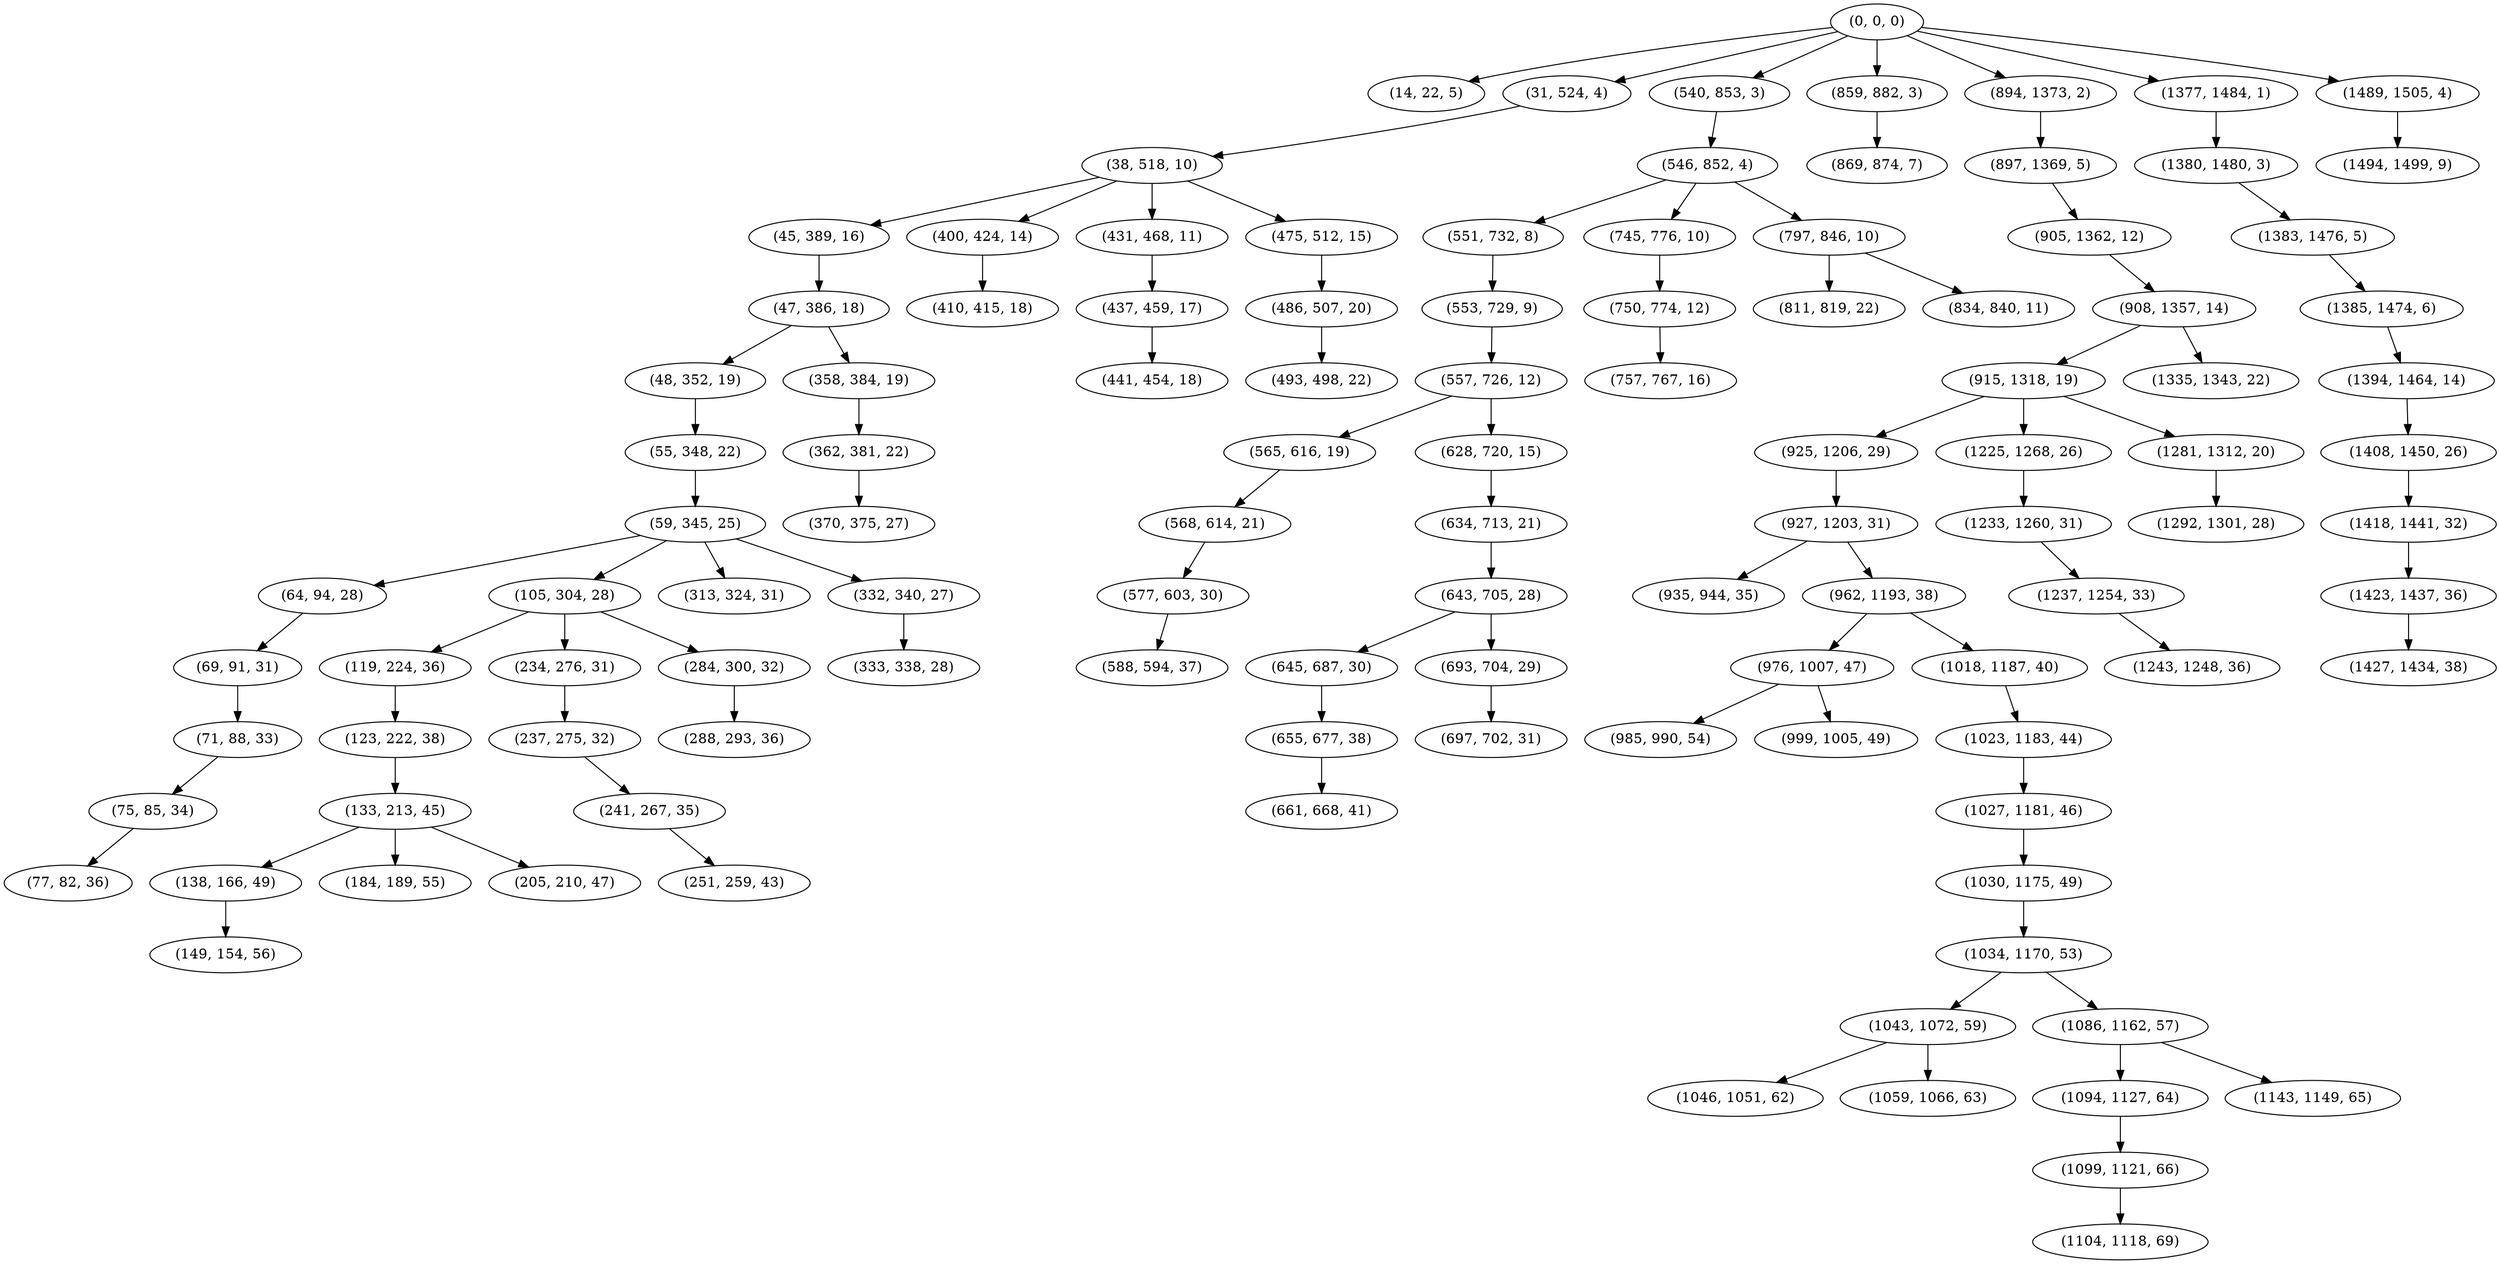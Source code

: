 digraph tree {
    "(0, 0, 0)";
    "(14, 22, 5)";
    "(31, 524, 4)";
    "(38, 518, 10)";
    "(45, 389, 16)";
    "(47, 386, 18)";
    "(48, 352, 19)";
    "(55, 348, 22)";
    "(59, 345, 25)";
    "(64, 94, 28)";
    "(69, 91, 31)";
    "(71, 88, 33)";
    "(75, 85, 34)";
    "(77, 82, 36)";
    "(105, 304, 28)";
    "(119, 224, 36)";
    "(123, 222, 38)";
    "(133, 213, 45)";
    "(138, 166, 49)";
    "(149, 154, 56)";
    "(184, 189, 55)";
    "(205, 210, 47)";
    "(234, 276, 31)";
    "(237, 275, 32)";
    "(241, 267, 35)";
    "(251, 259, 43)";
    "(284, 300, 32)";
    "(288, 293, 36)";
    "(313, 324, 31)";
    "(332, 340, 27)";
    "(333, 338, 28)";
    "(358, 384, 19)";
    "(362, 381, 22)";
    "(370, 375, 27)";
    "(400, 424, 14)";
    "(410, 415, 18)";
    "(431, 468, 11)";
    "(437, 459, 17)";
    "(441, 454, 18)";
    "(475, 512, 15)";
    "(486, 507, 20)";
    "(493, 498, 22)";
    "(540, 853, 3)";
    "(546, 852, 4)";
    "(551, 732, 8)";
    "(553, 729, 9)";
    "(557, 726, 12)";
    "(565, 616, 19)";
    "(568, 614, 21)";
    "(577, 603, 30)";
    "(588, 594, 37)";
    "(628, 720, 15)";
    "(634, 713, 21)";
    "(643, 705, 28)";
    "(645, 687, 30)";
    "(655, 677, 38)";
    "(661, 668, 41)";
    "(693, 704, 29)";
    "(697, 702, 31)";
    "(745, 776, 10)";
    "(750, 774, 12)";
    "(757, 767, 16)";
    "(797, 846, 10)";
    "(811, 819, 22)";
    "(834, 840, 11)";
    "(859, 882, 3)";
    "(869, 874, 7)";
    "(894, 1373, 2)";
    "(897, 1369, 5)";
    "(905, 1362, 12)";
    "(908, 1357, 14)";
    "(915, 1318, 19)";
    "(925, 1206, 29)";
    "(927, 1203, 31)";
    "(935, 944, 35)";
    "(962, 1193, 38)";
    "(976, 1007, 47)";
    "(985, 990, 54)";
    "(999, 1005, 49)";
    "(1018, 1187, 40)";
    "(1023, 1183, 44)";
    "(1027, 1181, 46)";
    "(1030, 1175, 49)";
    "(1034, 1170, 53)";
    "(1043, 1072, 59)";
    "(1046, 1051, 62)";
    "(1059, 1066, 63)";
    "(1086, 1162, 57)";
    "(1094, 1127, 64)";
    "(1099, 1121, 66)";
    "(1104, 1118, 69)";
    "(1143, 1149, 65)";
    "(1225, 1268, 26)";
    "(1233, 1260, 31)";
    "(1237, 1254, 33)";
    "(1243, 1248, 36)";
    "(1281, 1312, 20)";
    "(1292, 1301, 28)";
    "(1335, 1343, 22)";
    "(1377, 1484, 1)";
    "(1380, 1480, 3)";
    "(1383, 1476, 5)";
    "(1385, 1474, 6)";
    "(1394, 1464, 14)";
    "(1408, 1450, 26)";
    "(1418, 1441, 32)";
    "(1423, 1437, 36)";
    "(1427, 1434, 38)";
    "(1489, 1505, 4)";
    "(1494, 1499, 9)";
    "(0, 0, 0)" -> "(14, 22, 5)";
    "(0, 0, 0)" -> "(31, 524, 4)";
    "(0, 0, 0)" -> "(540, 853, 3)";
    "(0, 0, 0)" -> "(859, 882, 3)";
    "(0, 0, 0)" -> "(894, 1373, 2)";
    "(0, 0, 0)" -> "(1377, 1484, 1)";
    "(0, 0, 0)" -> "(1489, 1505, 4)";
    "(31, 524, 4)" -> "(38, 518, 10)";
    "(38, 518, 10)" -> "(45, 389, 16)";
    "(38, 518, 10)" -> "(400, 424, 14)";
    "(38, 518, 10)" -> "(431, 468, 11)";
    "(38, 518, 10)" -> "(475, 512, 15)";
    "(45, 389, 16)" -> "(47, 386, 18)";
    "(47, 386, 18)" -> "(48, 352, 19)";
    "(47, 386, 18)" -> "(358, 384, 19)";
    "(48, 352, 19)" -> "(55, 348, 22)";
    "(55, 348, 22)" -> "(59, 345, 25)";
    "(59, 345, 25)" -> "(64, 94, 28)";
    "(59, 345, 25)" -> "(105, 304, 28)";
    "(59, 345, 25)" -> "(313, 324, 31)";
    "(59, 345, 25)" -> "(332, 340, 27)";
    "(64, 94, 28)" -> "(69, 91, 31)";
    "(69, 91, 31)" -> "(71, 88, 33)";
    "(71, 88, 33)" -> "(75, 85, 34)";
    "(75, 85, 34)" -> "(77, 82, 36)";
    "(105, 304, 28)" -> "(119, 224, 36)";
    "(105, 304, 28)" -> "(234, 276, 31)";
    "(105, 304, 28)" -> "(284, 300, 32)";
    "(119, 224, 36)" -> "(123, 222, 38)";
    "(123, 222, 38)" -> "(133, 213, 45)";
    "(133, 213, 45)" -> "(138, 166, 49)";
    "(133, 213, 45)" -> "(184, 189, 55)";
    "(133, 213, 45)" -> "(205, 210, 47)";
    "(138, 166, 49)" -> "(149, 154, 56)";
    "(234, 276, 31)" -> "(237, 275, 32)";
    "(237, 275, 32)" -> "(241, 267, 35)";
    "(241, 267, 35)" -> "(251, 259, 43)";
    "(284, 300, 32)" -> "(288, 293, 36)";
    "(332, 340, 27)" -> "(333, 338, 28)";
    "(358, 384, 19)" -> "(362, 381, 22)";
    "(362, 381, 22)" -> "(370, 375, 27)";
    "(400, 424, 14)" -> "(410, 415, 18)";
    "(431, 468, 11)" -> "(437, 459, 17)";
    "(437, 459, 17)" -> "(441, 454, 18)";
    "(475, 512, 15)" -> "(486, 507, 20)";
    "(486, 507, 20)" -> "(493, 498, 22)";
    "(540, 853, 3)" -> "(546, 852, 4)";
    "(546, 852, 4)" -> "(551, 732, 8)";
    "(546, 852, 4)" -> "(745, 776, 10)";
    "(546, 852, 4)" -> "(797, 846, 10)";
    "(551, 732, 8)" -> "(553, 729, 9)";
    "(553, 729, 9)" -> "(557, 726, 12)";
    "(557, 726, 12)" -> "(565, 616, 19)";
    "(557, 726, 12)" -> "(628, 720, 15)";
    "(565, 616, 19)" -> "(568, 614, 21)";
    "(568, 614, 21)" -> "(577, 603, 30)";
    "(577, 603, 30)" -> "(588, 594, 37)";
    "(628, 720, 15)" -> "(634, 713, 21)";
    "(634, 713, 21)" -> "(643, 705, 28)";
    "(643, 705, 28)" -> "(645, 687, 30)";
    "(643, 705, 28)" -> "(693, 704, 29)";
    "(645, 687, 30)" -> "(655, 677, 38)";
    "(655, 677, 38)" -> "(661, 668, 41)";
    "(693, 704, 29)" -> "(697, 702, 31)";
    "(745, 776, 10)" -> "(750, 774, 12)";
    "(750, 774, 12)" -> "(757, 767, 16)";
    "(797, 846, 10)" -> "(811, 819, 22)";
    "(797, 846, 10)" -> "(834, 840, 11)";
    "(859, 882, 3)" -> "(869, 874, 7)";
    "(894, 1373, 2)" -> "(897, 1369, 5)";
    "(897, 1369, 5)" -> "(905, 1362, 12)";
    "(905, 1362, 12)" -> "(908, 1357, 14)";
    "(908, 1357, 14)" -> "(915, 1318, 19)";
    "(908, 1357, 14)" -> "(1335, 1343, 22)";
    "(915, 1318, 19)" -> "(925, 1206, 29)";
    "(915, 1318, 19)" -> "(1225, 1268, 26)";
    "(915, 1318, 19)" -> "(1281, 1312, 20)";
    "(925, 1206, 29)" -> "(927, 1203, 31)";
    "(927, 1203, 31)" -> "(935, 944, 35)";
    "(927, 1203, 31)" -> "(962, 1193, 38)";
    "(962, 1193, 38)" -> "(976, 1007, 47)";
    "(962, 1193, 38)" -> "(1018, 1187, 40)";
    "(976, 1007, 47)" -> "(985, 990, 54)";
    "(976, 1007, 47)" -> "(999, 1005, 49)";
    "(1018, 1187, 40)" -> "(1023, 1183, 44)";
    "(1023, 1183, 44)" -> "(1027, 1181, 46)";
    "(1027, 1181, 46)" -> "(1030, 1175, 49)";
    "(1030, 1175, 49)" -> "(1034, 1170, 53)";
    "(1034, 1170, 53)" -> "(1043, 1072, 59)";
    "(1034, 1170, 53)" -> "(1086, 1162, 57)";
    "(1043, 1072, 59)" -> "(1046, 1051, 62)";
    "(1043, 1072, 59)" -> "(1059, 1066, 63)";
    "(1086, 1162, 57)" -> "(1094, 1127, 64)";
    "(1086, 1162, 57)" -> "(1143, 1149, 65)";
    "(1094, 1127, 64)" -> "(1099, 1121, 66)";
    "(1099, 1121, 66)" -> "(1104, 1118, 69)";
    "(1225, 1268, 26)" -> "(1233, 1260, 31)";
    "(1233, 1260, 31)" -> "(1237, 1254, 33)";
    "(1237, 1254, 33)" -> "(1243, 1248, 36)";
    "(1281, 1312, 20)" -> "(1292, 1301, 28)";
    "(1377, 1484, 1)" -> "(1380, 1480, 3)";
    "(1380, 1480, 3)" -> "(1383, 1476, 5)";
    "(1383, 1476, 5)" -> "(1385, 1474, 6)";
    "(1385, 1474, 6)" -> "(1394, 1464, 14)";
    "(1394, 1464, 14)" -> "(1408, 1450, 26)";
    "(1408, 1450, 26)" -> "(1418, 1441, 32)";
    "(1418, 1441, 32)" -> "(1423, 1437, 36)";
    "(1423, 1437, 36)" -> "(1427, 1434, 38)";
    "(1489, 1505, 4)" -> "(1494, 1499, 9)";
}

